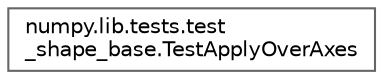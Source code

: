 digraph "Graphical Class Hierarchy"
{
 // LATEX_PDF_SIZE
  bgcolor="transparent";
  edge [fontname=Helvetica,fontsize=10,labelfontname=Helvetica,labelfontsize=10];
  node [fontname=Helvetica,fontsize=10,shape=box,height=0.2,width=0.4];
  rankdir="LR";
  Node0 [id="Node000000",label="numpy.lib.tests.test\l_shape_base.TestApplyOverAxes",height=0.2,width=0.4,color="grey40", fillcolor="white", style="filled",URL="$d5/da4/classnumpy_1_1lib_1_1tests_1_1test__shape__base_1_1TestApplyOverAxes.html",tooltip=" "];
}

